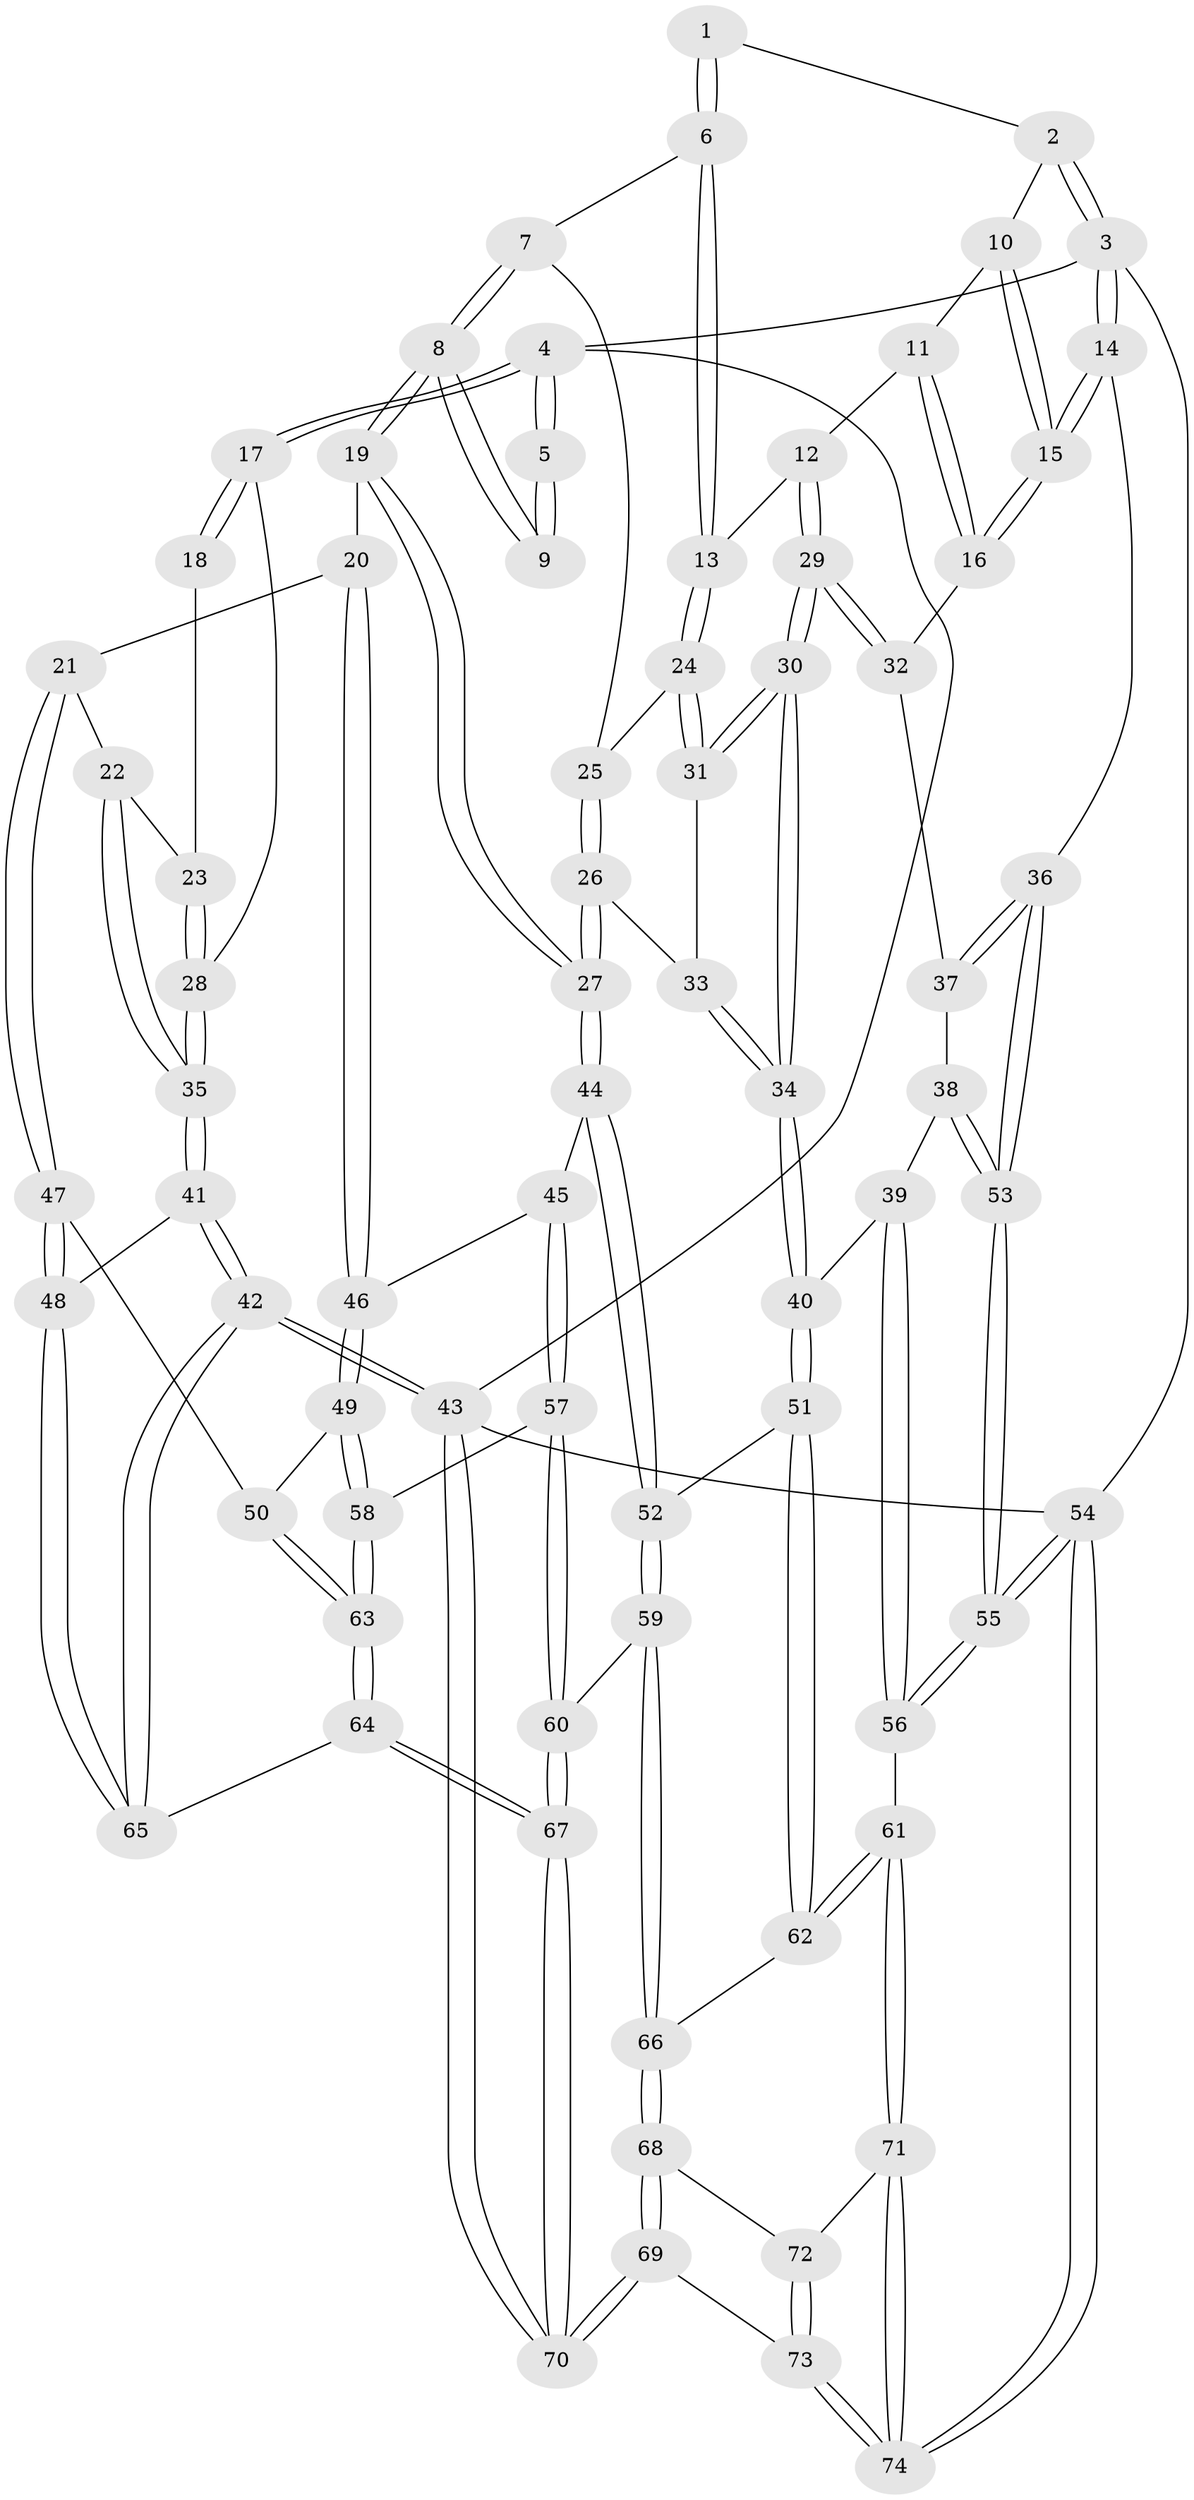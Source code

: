 // coarse degree distribution, {2: 0.034482758620689655, 4: 0.3793103448275862, 5: 0.2413793103448276, 3: 0.20689655172413793, 7: 0.10344827586206896, 6: 0.034482758620689655}
// Generated by graph-tools (version 1.1) at 2025/05/03/04/25 22:05:59]
// undirected, 74 vertices, 182 edges
graph export_dot {
graph [start="1"]
  node [color=gray90,style=filled];
  1 [pos="+0.6071890392327673+0"];
  2 [pos="+0.9462977888804585+0"];
  3 [pos="+1+0"];
  4 [pos="+0+0"];
  5 [pos="+0.3056876638809442+0"];
  6 [pos="+0.5906452377476975+0"];
  7 [pos="+0.4151803903869973+0.17020949822996184"];
  8 [pos="+0.3764758810444348+0.17777969104145896"];
  9 [pos="+0.32425606558096093+0.15406901651435567"];
  10 [pos="+0.8859495100704606+0.12627137369049252"];
  11 [pos="+0.8397743556522431+0.16866416015445054"];
  12 [pos="+0.7173042080296586+0.19067847069369073"];
  13 [pos="+0.7119767387899131+0.18878241335428864"];
  14 [pos="+1+0.225306478030223"];
  15 [pos="+1+0.2216038560822551"];
  16 [pos="+0.9186364404978183+0.2761033706924173"];
  17 [pos="+0+0"];
  18 [pos="+0.2780881382642484+0.14971761707650832"];
  19 [pos="+0.3340310078772511+0.3049672671352871"];
  20 [pos="+0.2624317860090568+0.38304302878486957"];
  21 [pos="+0.24214165712532396+0.3865543262132839"];
  22 [pos="+0.2056343116417441+0.3680765506241045"];
  23 [pos="+0.1933122236642821+0.27040954251662663"];
  24 [pos="+0.6283753417796744+0.2932847599652259"];
  25 [pos="+0.42698991232745964+0.18658302729277162"];
  26 [pos="+0.5250241824858141+0.4070374241536221"];
  27 [pos="+0.5126356224243819+0.4379901957406749"];
  28 [pos="+0+0.002737208186296508"];
  29 [pos="+0.8178088793404535+0.3865309393248541"];
  30 [pos="+0.7950952137207548+0.4172652646682478"];
  31 [pos="+0.6242076913230657+0.30375691540134264"];
  32 [pos="+0.8694734854303243+0.37587030016575"];
  33 [pos="+0.6043951371297187+0.3387681752347464"];
  34 [pos="+0.7691935947666952+0.4625498878947535"];
  35 [pos="+0+0.39967539274950875"];
  36 [pos="+1+0.3055460361495304"];
  37 [pos="+0.8724768626247241+0.3774082685798417"];
  38 [pos="+0.9770597027562317+0.4750311518604823"];
  39 [pos="+0.8441657344921702+0.5377932740080718"];
  40 [pos="+0.7592567626067713+0.5019381918026192"];
  41 [pos="+0+0.4967621735537707"];
  42 [pos="+0+0.7710879707353763"];
  43 [pos="+0+1"];
  44 [pos="+0.5120118641745366+0.44287052327214493"];
  45 [pos="+0.4464504263548626+0.48992745435995144"];
  46 [pos="+0.390904297514426+0.4823032705271371"];
  47 [pos="+0.2096091858724411+0.5386261694214581"];
  48 [pos="+0.03787294644443519+0.5683689378836527"];
  49 [pos="+0.271629776545339+0.5720769297215946"];
  50 [pos="+0.2558544600703884+0.577292350586292"];
  51 [pos="+0.716429893851314+0.5407211783406108"];
  52 [pos="+0.6302087033253173+0.5339307932811637"];
  53 [pos="+1+0.5578436466292731"];
  54 [pos="+1+1"];
  55 [pos="+1+0.7504359817064131"];
  56 [pos="+1+0.7611308684460973"];
  57 [pos="+0.4345076329327564+0.6299642125423627"];
  58 [pos="+0.42641239632051775+0.6292332583462765"];
  59 [pos="+0.5107725141847445+0.7490192015909685"];
  60 [pos="+0.48674930660597715+0.7482554771014269"];
  61 [pos="+0.9813415966808047+0.7734050328717491"];
  62 [pos="+0.7429978236897514+0.6695194039285295"];
  63 [pos="+0.2584866790112492+0.6614020368793518"];
  64 [pos="+0.21525369686447235+0.8252987085779078"];
  65 [pos="+0.21062493752454722+0.8224580030686758"];
  66 [pos="+0.6146916617996561+0.7986602631679828"];
  67 [pos="+0.26882061592290385+0.905196691746461"];
  68 [pos="+0.6305315568712246+0.8273573361740231"];
  69 [pos="+0.42996176813355275+1"];
  70 [pos="+0.25414239162329855+1"];
  71 [pos="+0.801224068270186+0.9237858755429518"];
  72 [pos="+0.7017761218435449+0.8793007677223289"];
  73 [pos="+0.5138414348131006+1"];
  74 [pos="+0.8064918946488279+1"];
  1 -- 2;
  1 -- 6;
  1 -- 6;
  2 -- 3;
  2 -- 3;
  2 -- 10;
  3 -- 4;
  3 -- 14;
  3 -- 14;
  3 -- 54;
  4 -- 5;
  4 -- 5;
  4 -- 17;
  4 -- 17;
  4 -- 43;
  5 -- 9;
  5 -- 9;
  6 -- 7;
  6 -- 13;
  6 -- 13;
  7 -- 8;
  7 -- 8;
  7 -- 25;
  8 -- 9;
  8 -- 9;
  8 -- 19;
  8 -- 19;
  10 -- 11;
  10 -- 15;
  10 -- 15;
  11 -- 12;
  11 -- 16;
  11 -- 16;
  12 -- 13;
  12 -- 29;
  12 -- 29;
  13 -- 24;
  13 -- 24;
  14 -- 15;
  14 -- 15;
  14 -- 36;
  15 -- 16;
  15 -- 16;
  16 -- 32;
  17 -- 18;
  17 -- 18;
  17 -- 28;
  18 -- 23;
  19 -- 20;
  19 -- 27;
  19 -- 27;
  20 -- 21;
  20 -- 46;
  20 -- 46;
  21 -- 22;
  21 -- 47;
  21 -- 47;
  22 -- 23;
  22 -- 35;
  22 -- 35;
  23 -- 28;
  23 -- 28;
  24 -- 25;
  24 -- 31;
  24 -- 31;
  25 -- 26;
  25 -- 26;
  26 -- 27;
  26 -- 27;
  26 -- 33;
  27 -- 44;
  27 -- 44;
  28 -- 35;
  28 -- 35;
  29 -- 30;
  29 -- 30;
  29 -- 32;
  29 -- 32;
  30 -- 31;
  30 -- 31;
  30 -- 34;
  30 -- 34;
  31 -- 33;
  32 -- 37;
  33 -- 34;
  33 -- 34;
  34 -- 40;
  34 -- 40;
  35 -- 41;
  35 -- 41;
  36 -- 37;
  36 -- 37;
  36 -- 53;
  36 -- 53;
  37 -- 38;
  38 -- 39;
  38 -- 53;
  38 -- 53;
  39 -- 40;
  39 -- 56;
  39 -- 56;
  40 -- 51;
  40 -- 51;
  41 -- 42;
  41 -- 42;
  41 -- 48;
  42 -- 43;
  42 -- 43;
  42 -- 65;
  42 -- 65;
  43 -- 70;
  43 -- 70;
  43 -- 54;
  44 -- 45;
  44 -- 52;
  44 -- 52;
  45 -- 46;
  45 -- 57;
  45 -- 57;
  46 -- 49;
  46 -- 49;
  47 -- 48;
  47 -- 48;
  47 -- 50;
  48 -- 65;
  48 -- 65;
  49 -- 50;
  49 -- 58;
  49 -- 58;
  50 -- 63;
  50 -- 63;
  51 -- 52;
  51 -- 62;
  51 -- 62;
  52 -- 59;
  52 -- 59;
  53 -- 55;
  53 -- 55;
  54 -- 55;
  54 -- 55;
  54 -- 74;
  54 -- 74;
  55 -- 56;
  55 -- 56;
  56 -- 61;
  57 -- 58;
  57 -- 60;
  57 -- 60;
  58 -- 63;
  58 -- 63;
  59 -- 60;
  59 -- 66;
  59 -- 66;
  60 -- 67;
  60 -- 67;
  61 -- 62;
  61 -- 62;
  61 -- 71;
  61 -- 71;
  62 -- 66;
  63 -- 64;
  63 -- 64;
  64 -- 65;
  64 -- 67;
  64 -- 67;
  66 -- 68;
  66 -- 68;
  67 -- 70;
  67 -- 70;
  68 -- 69;
  68 -- 69;
  68 -- 72;
  69 -- 70;
  69 -- 70;
  69 -- 73;
  71 -- 72;
  71 -- 74;
  71 -- 74;
  72 -- 73;
  72 -- 73;
  73 -- 74;
  73 -- 74;
}
